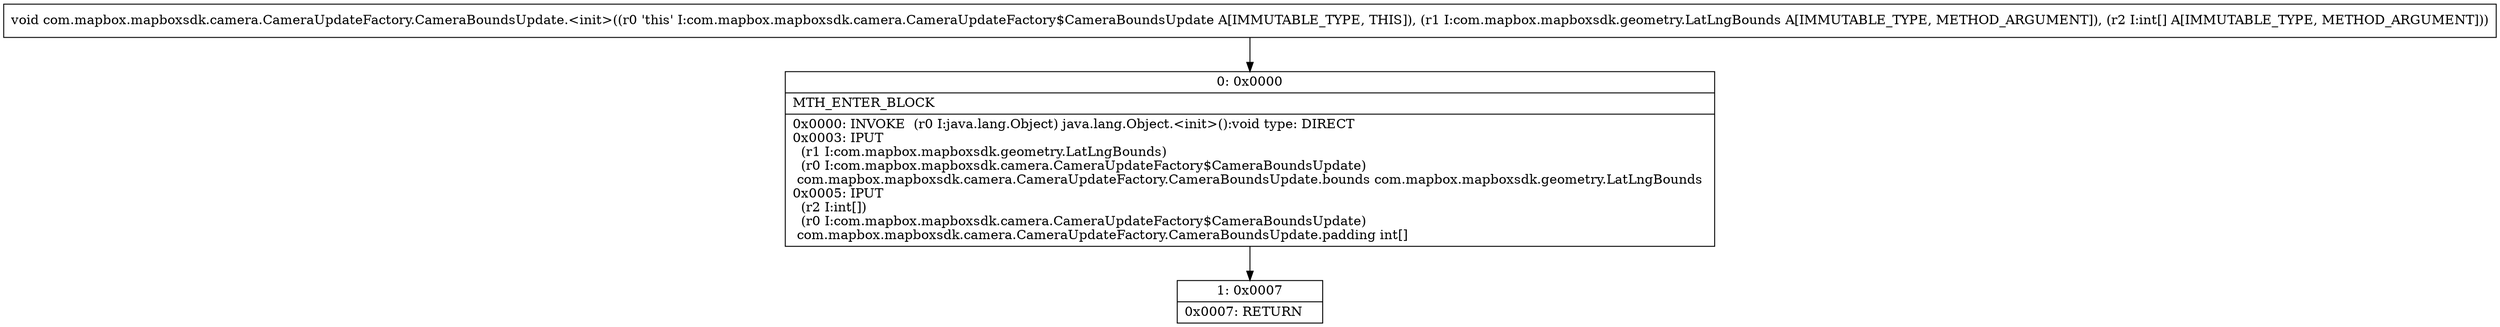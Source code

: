 digraph "CFG forcom.mapbox.mapboxsdk.camera.CameraUpdateFactory.CameraBoundsUpdate.\<init\>(Lcom\/mapbox\/mapboxsdk\/geometry\/LatLngBounds;[I)V" {
Node_0 [shape=record,label="{0\:\ 0x0000|MTH_ENTER_BLOCK\l|0x0000: INVOKE  (r0 I:java.lang.Object) java.lang.Object.\<init\>():void type: DIRECT \l0x0003: IPUT  \l  (r1 I:com.mapbox.mapboxsdk.geometry.LatLngBounds)\l  (r0 I:com.mapbox.mapboxsdk.camera.CameraUpdateFactory$CameraBoundsUpdate)\l com.mapbox.mapboxsdk.camera.CameraUpdateFactory.CameraBoundsUpdate.bounds com.mapbox.mapboxsdk.geometry.LatLngBounds \l0x0005: IPUT  \l  (r2 I:int[])\l  (r0 I:com.mapbox.mapboxsdk.camera.CameraUpdateFactory$CameraBoundsUpdate)\l com.mapbox.mapboxsdk.camera.CameraUpdateFactory.CameraBoundsUpdate.padding int[] \l}"];
Node_1 [shape=record,label="{1\:\ 0x0007|0x0007: RETURN   \l}"];
MethodNode[shape=record,label="{void com.mapbox.mapboxsdk.camera.CameraUpdateFactory.CameraBoundsUpdate.\<init\>((r0 'this' I:com.mapbox.mapboxsdk.camera.CameraUpdateFactory$CameraBoundsUpdate A[IMMUTABLE_TYPE, THIS]), (r1 I:com.mapbox.mapboxsdk.geometry.LatLngBounds A[IMMUTABLE_TYPE, METHOD_ARGUMENT]), (r2 I:int[] A[IMMUTABLE_TYPE, METHOD_ARGUMENT])) }"];
MethodNode -> Node_0;
Node_0 -> Node_1;
}

